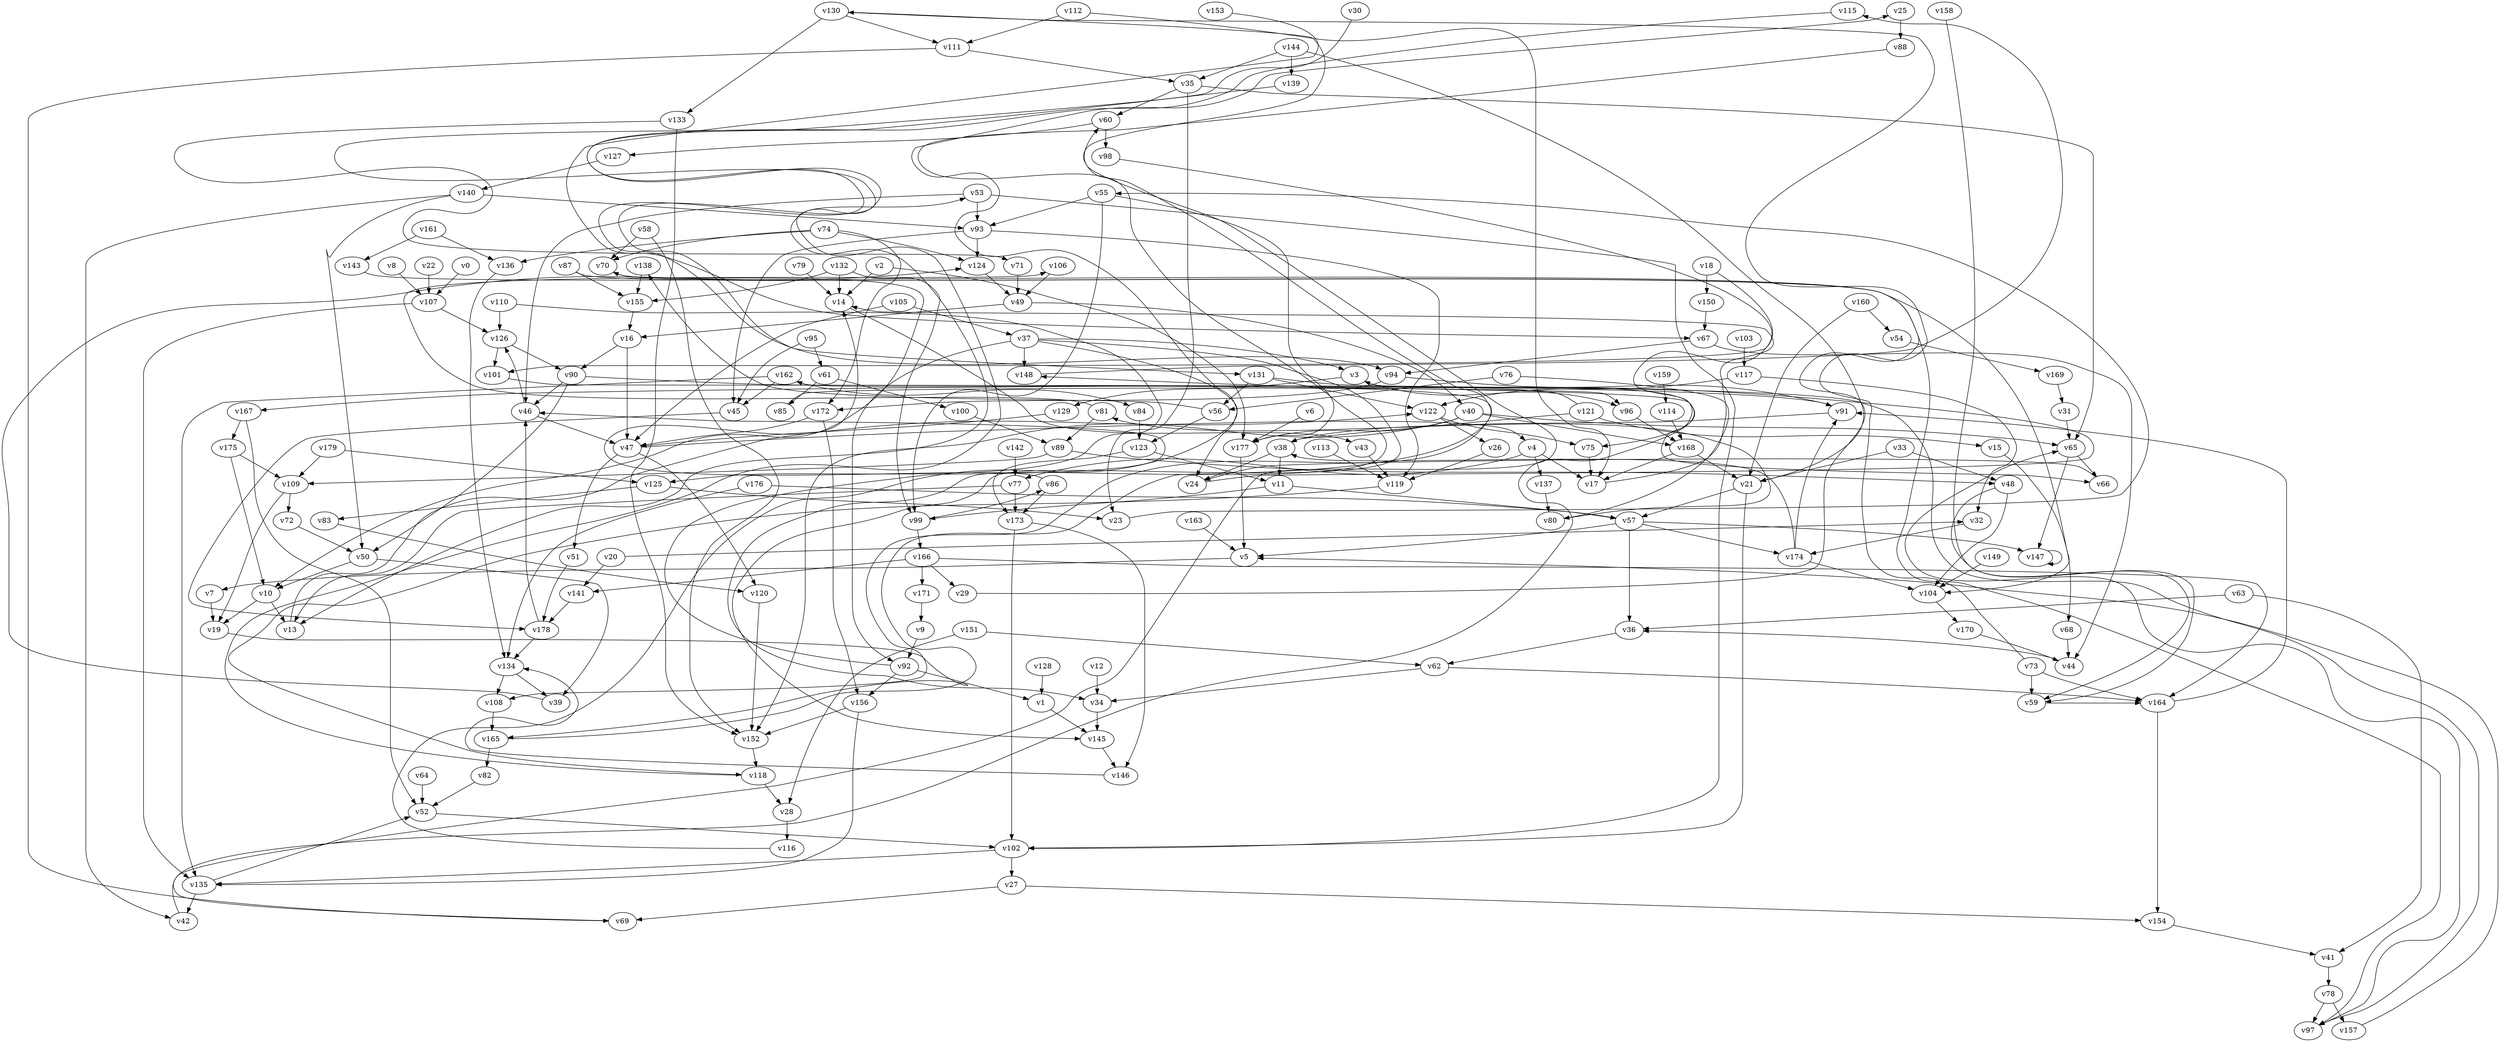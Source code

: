 // Benchmark game 260 - 180 vertices
// time_bound: 35
// targets: v67
digraph G {
    v0 [name="v0", player=1];
    v1 [name="v1", player=1];
    v2 [name="v2", player=1];
    v3 [name="v3", player=0];
    v4 [name="v4", player=1];
    v5 [name="v5", player=1];
    v6 [name="v6", player=1];
    v7 [name="v7", player=0];
    v8 [name="v8", player=1];
    v9 [name="v9", player=0];
    v10 [name="v10", player=1];
    v11 [name="v11", player=0];
    v12 [name="v12", player=1];
    v13 [name="v13", player=1];
    v14 [name="v14", player=0];
    v15 [name="v15", player=1];
    v16 [name="v16", player=0];
    v17 [name="v17", player=0];
    v18 [name="v18", player=1];
    v19 [name="v19", player=1];
    v20 [name="v20", player=0];
    v21 [name="v21", player=0];
    v22 [name="v22", player=1];
    v23 [name="v23", player=1];
    v24 [name="v24", player=0];
    v25 [name="v25", player=1];
    v26 [name="v26", player=1];
    v27 [name="v27", player=1];
    v28 [name="v28", player=0];
    v29 [name="v29", player=1];
    v30 [name="v30", player=1];
    v31 [name="v31", player=1];
    v32 [name="v32", player=0];
    v33 [name="v33", player=1];
    v34 [name="v34", player=0];
    v35 [name="v35", player=0];
    v36 [name="v36", player=0];
    v37 [name="v37", player=0];
    v38 [name="v38", player=1];
    v39 [name="v39", player=0];
    v40 [name="v40", player=0];
    v41 [name="v41", player=1];
    v42 [name="v42", player=0];
    v43 [name="v43", player=0];
    v44 [name="v44", player=1];
    v45 [name="v45", player=1];
    v46 [name="v46", player=1];
    v47 [name="v47", player=0];
    v48 [name="v48", player=1];
    v49 [name="v49", player=0];
    v50 [name="v50", player=1];
    v51 [name="v51", player=0];
    v52 [name="v52", player=1];
    v53 [name="v53", player=0];
    v54 [name="v54", player=0];
    v55 [name="v55", player=1];
    v56 [name="v56", player=1];
    v57 [name="v57", player=0];
    v58 [name="v58", player=0];
    v59 [name="v59", player=0];
    v60 [name="v60", player=0];
    v61 [name="v61", player=1];
    v62 [name="v62", player=1];
    v63 [name="v63", player=1];
    v64 [name="v64", player=1];
    v65 [name="v65", player=0];
    v66 [name="v66", player=1];
    v67 [name="v67", player=0, target=1];
    v68 [name="v68", player=0];
    v69 [name="v69", player=0];
    v70 [name="v70", player=0];
    v71 [name="v71", player=1];
    v72 [name="v72", player=1];
    v73 [name="v73", player=1];
    v74 [name="v74", player=1];
    v75 [name="v75", player=1];
    v76 [name="v76", player=1];
    v77 [name="v77", player=1];
    v78 [name="v78", player=1];
    v79 [name="v79", player=1];
    v80 [name="v80", player=0];
    v81 [name="v81", player=1];
    v82 [name="v82", player=0];
    v83 [name="v83", player=1];
    v84 [name="v84", player=1];
    v85 [name="v85", player=0];
    v86 [name="v86", player=1];
    v87 [name="v87", player=1];
    v88 [name="v88", player=0];
    v89 [name="v89", player=0];
    v90 [name="v90", player=1];
    v91 [name="v91", player=1];
    v92 [name="v92", player=0];
    v93 [name="v93", player=1];
    v94 [name="v94", player=0];
    v95 [name="v95", player=1];
    v96 [name="v96", player=0];
    v97 [name="v97", player=1];
    v98 [name="v98", player=1];
    v99 [name="v99", player=0];
    v100 [name="v100", player=1];
    v101 [name="v101", player=1];
    v102 [name="v102", player=0];
    v103 [name="v103", player=1];
    v104 [name="v104", player=0];
    v105 [name="v105", player=0];
    v106 [name="v106", player=1];
    v107 [name="v107", player=0];
    v108 [name="v108", player=1];
    v109 [name="v109", player=1];
    v110 [name="v110", player=1];
    v111 [name="v111", player=1];
    v112 [name="v112", player=1];
    v113 [name="v113", player=0];
    v114 [name="v114", player=0];
    v115 [name="v115", player=0];
    v116 [name="v116", player=0];
    v117 [name="v117", player=0];
    v118 [name="v118", player=1];
    v119 [name="v119", player=0];
    v120 [name="v120", player=0];
    v121 [name="v121", player=1];
    v122 [name="v122", player=0];
    v123 [name="v123", player=1];
    v124 [name="v124", player=1];
    v125 [name="v125", player=0];
    v126 [name="v126", player=1];
    v127 [name="v127", player=1];
    v128 [name="v128", player=0];
    v129 [name="v129", player=0];
    v130 [name="v130", player=0];
    v131 [name="v131", player=0];
    v132 [name="v132", player=1];
    v133 [name="v133", player=0];
    v134 [name="v134", player=0];
    v135 [name="v135", player=1];
    v136 [name="v136", player=0];
    v137 [name="v137", player=0];
    v138 [name="v138", player=1];
    v139 [name="v139", player=0];
    v140 [name="v140", player=0];
    v141 [name="v141", player=1];
    v142 [name="v142", player=1];
    v143 [name="v143", player=0];
    v144 [name="v144", player=0];
    v145 [name="v145", player=1];
    v146 [name="v146", player=1];
    v147 [name="v147", player=1];
    v148 [name="v148", player=0];
    v149 [name="v149", player=0];
    v150 [name="v150", player=1];
    v151 [name="v151", player=0];
    v152 [name="v152", player=0];
    v153 [name="v153", player=1];
    v154 [name="v154", player=1];
    v155 [name="v155", player=0];
    v156 [name="v156", player=0];
    v157 [name="v157", player=1];
    v158 [name="v158", player=0];
    v159 [name="v159", player=1];
    v160 [name="v160", player=1];
    v161 [name="v161", player=0];
    v162 [name="v162", player=0];
    v163 [name="v163", player=0];
    v164 [name="v164", player=1];
    v165 [name="v165", player=0];
    v166 [name="v166", player=1];
    v167 [name="v167", player=0];
    v168 [name="v168", player=0];
    v169 [name="v169", player=0];
    v170 [name="v170", player=1];
    v171 [name="v171", player=0];
    v172 [name="v172", player=1];
    v173 [name="v173", player=1];
    v174 [name="v174", player=0];
    v175 [name="v175", player=0];
    v176 [name="v176", player=0];
    v177 [name="v177", player=1];
    v178 [name="v178", player=1];
    v179 [name="v179", player=0];

    v0 -> v107;
    v1 -> v145;
    v2 -> v177;
    v3 -> v96;
    v4 -> v137;
    v5 -> v7 [constraint="t mod 3 == 1"];
    v6 -> v177;
    v7 -> v19;
    v8 -> v107;
    v9 -> v92;
    v10 -> v19;
    v11 -> v57;
    v12 -> v34;
    v13 -> v122 [constraint="t >= 1"];
    v14 -> v43 [constraint="t >= 1"];
    v15 -> v68;
    v16 -> v90;
    v17 -> v14 [constraint="t mod 3 == 2"];
    v18 -> v101 [constraint="t < 13"];
    v19 -> v165 [constraint="t < 12"];
    v20 -> v32 [constraint="t < 12"];
    v21 -> v102;
    v22 -> v107;
    v23 -> v55 [constraint="t < 13"];
    v24 -> v148 [constraint="t >= 1"];
    v25 -> v88;
    v26 -> v119;
    v27 -> v154;
    v28 -> v116;
    v29 -> v70 [constraint="t mod 2 == 1"];
    v30 -> v131 [constraint="t >= 1"];
    v31 -> v65;
    v32 -> v174;
    v33 -> v48;
    v34 -> v145;
    v35 -> v65;
    v36 -> v62;
    v37 -> v145 [constraint="t >= 2"];
    v38 -> v11;
    v39 -> v124 [constraint="t mod 2 == 1"];
    v40 -> v177;
    v41 -> v78;
    v42 -> v3 [constraint="t >= 5"];
    v43 -> v119;
    v44 -> v36 [constraint="t mod 4 == 3"];
    v45 -> v178 [constraint="t mod 2 == 1"];
    v46 -> v47;
    v47 -> v4 [constraint="t mod 4 == 2"];
    v48 -> v59 [constraint="t >= 5"];
    v49 -> v40;
    v50 -> v10;
    v51 -> v178;
    v52 -> v102;
    v53 -> v93;
    v54 -> v169;
    v55 -> v93;
    v56 -> v138 [constraint="t < 14"];
    v57 -> v36;
    v58 -> v152;
    v59 -> v164 [constraint="t >= 1"];
    v60 -> v98;
    v61 -> v100;
    v62 -> v34;
    v63 -> v36;
    v64 -> v52;
    v65 -> v147;
    v66 -> v24 [constraint="t >= 1"];
    v67 -> v94;
    v68 -> v44;
    v69 -> v60 [constraint="t mod 2 == 0"];
    v70 -> v10 [constraint="t < 7"];
    v71 -> v49;
    v72 -> v50;
    v73 -> v130 [constraint="t >= 2"];
    v74 -> v172;
    v75 -> v17;
    v76 -> v56;
    v77 -> v13 [constraint="t >= 1"];
    v78 -> v97;
    v79 -> v14;
    v80 -> v81 [constraint="t < 8"];
    v81 -> v106 [constraint="t < 6"];
    v82 -> v52;
    v83 -> v120 [constraint="t mod 5 == 1"];
    v84 -> v123;
    v85 -> v96 [constraint="t >= 2"];
    v86 -> v14 [constraint="t mod 4 == 1"];
    v87 -> v97 [constraint="t mod 5 == 3"];
    v88 -> v34 [constraint="t mod 2 == 1"];
    v89 -> v109;
    v90 -> v46;
    v91 -> v38;
    v92 -> v46 [constraint="t < 14"];
    v93 -> v124;
    v94 -> v172;
    v95 -> v61;
    v96 -> v168;
    v97 -> v65 [constraint="t mod 5 == 3"];
    v98 -> v66 [constraint="t mod 4 == 2"];
    v99 -> v86 [constraint="t mod 5 == 0"];
    v100 -> v89;
    v101 -> v75 [constraint="t < 11"];
    v102 -> v135;
    v103 -> v117;
    v104 -> v170;
    v105 -> v37;
    v106 -> v49;
    v107 -> v135;
    v108 -> v165;
    v109 -> v19;
    v110 -> v125 [constraint="t < 12"];
    v111 -> v35;
    v112 -> v17;
    v113 -> v119;
    v114 -> v168;
    v115 -> v13 [constraint="t < 7"];
    v116 -> v25 [constraint="t < 13"];
    v117 -> v122;
    v118 -> v53 [constraint="t < 12"];
    v119 -> v118 [constraint="t >= 5"];
    v120 -> v152;
    v121 -> v167 [constraint="t mod 5 == 2"];
    v122 -> v75;
    v123 -> v11;
    v124 -> v49;
    v125 -> v23;
    v126 -> v90;
    v127 -> v140;
    v128 -> v1;
    v129 -> v47 [constraint="t mod 5 == 1"];
    v130 -> v108 [constraint="t mod 5 == 2"];
    v131 -> v97 [constraint="t mod 2 == 1"];
    v132 -> v14;
    v133 -> v71 [constraint="t mod 2 == 1"];
    v134 -> v39;
    v135 -> v52;
    v136 -> v134;
    v137 -> v80;
    v138 -> v155;
    v139 -> v94 [constraint="t >= 5"];
    v140 -> v42;
    v141 -> v178;
    v142 -> v77;
    v143 -> v104 [constraint="t < 13"];
    v144 -> v21;
    v145 -> v146;
    v146 -> v134 [constraint="t >= 3"];
    v147 -> v147;
    v148 -> v115 [constraint="t >= 3"];
    v149 -> v104;
    v150 -> v67;
    v151 -> v62;
    v152 -> v118;
    v153 -> v67 [constraint="t >= 5"];
    v154 -> v41;
    v155 -> v16;
    v156 -> v152;
    v157 -> v5 [constraint="t mod 2 == 0"];
    v158 -> v59 [constraint="t mod 3 == 0"];
    v159 -> v114;
    v160 -> v21;
    v161 -> v136;
    v162 -> v135;
    v163 -> v5;
    v164 -> v91;
    v165 -> v162 [constraint="t >= 5"];
    v166 -> v141;
    v167 -> v52;
    v168 -> v21;
    v169 -> v31;
    v170 -> v44;
    v171 -> v9;
    v172 -> v47;
    v173 -> v146;
    v174 -> v91;
    v175 -> v109;
    v176 -> v57;
    v177 -> v5;
    v178 -> v134;
    v179 -> v109;
    v90 -> v50;
    v130 -> v133;
    v107 -> v126;
    v122 -> v26;
    v89 -> v48;
    v92 -> v1;
    v140 -> v93;
    v38 -> v24;
    v37 -> v148;
    v40 -> v65;
    v4 -> v77;
    v11 -> v99;
    v61 -> v85;
    v144 -> v35;
    v166 -> v171;
    v111 -> v69;
    v62 -> v164;
    v110 -> v126;
    v10 -> v13;
    v18 -> v150;
    v174 -> v38;
    v4 -> v17;
    v94 -> v91;
    v58 -> v70;
    v99 -> v166;
    v125 -> v83;
    v21 -> v57;
    v102 -> v27;
    v132 -> v99;
    v35 -> v23;
    v118 -> v28;
    v126 -> v101;
    v162 -> v45;
    v174 -> v104;
    v151 -> v28;
    v57 -> v174;
    v178 -> v46;
    v47 -> v120;
    v65 -> v66;
    v37 -> v3;
    v121 -> v38;
    v131 -> v56;
    v93 -> v45;
    v50 -> v39;
    v57 -> v5;
    v132 -> v155;
    v176 -> v134;
    v121 -> v15;
    v74 -> v70;
    v40 -> v152;
    v161 -> v143;
    v2 -> v14;
    v63 -> v41;
    v164 -> v154;
    v105 -> v47;
    v167 -> v175;
    v56 -> v123;
    v162 -> v84;
    v76 -> v80;
    v166 -> v29;
    v135 -> v42;
    v78 -> v157;
    v134 -> v108;
    v57 -> v147;
    v55 -> v177;
    v166 -> v164;
    v53 -> v102;
    v77 -> v173;
    v86 -> v173;
    v3 -> v129;
    v144 -> v139;
    v74 -> v136;
    v73 -> v59;
    v67 -> v44;
    v131 -> v122;
    v49 -> v16;
    v165 -> v82;
    v93 -> v119;
    v168 -> v17;
    v81 -> v89;
    v73 -> v164;
    v40 -> v168;
    v27 -> v69;
    v60 -> v127;
    v46 -> v126;
    v47 -> v51;
    v179 -> v125;
    v123 -> v173;
    v95 -> v45;
    v74 -> v124;
    v87 -> v155;
    v37 -> v92;
    v16 -> v47;
    v53 -> v46;
    v172 -> v156;
    v112 -> v111;
    v117 -> v32;
    v130 -> v111;
    v37 -> v24;
    v156 -> v135;
    v90 -> v91;
    v173 -> v102;
    v33 -> v21;
    v55 -> v99;
    v175 -> v10;
    v92 -> v156;
    v35 -> v60;
    v20 -> v141;
    v133 -> v152;
    v48 -> v104;
    v160 -> v54;
    v140 -> v50;
    v109 -> v72;
}
